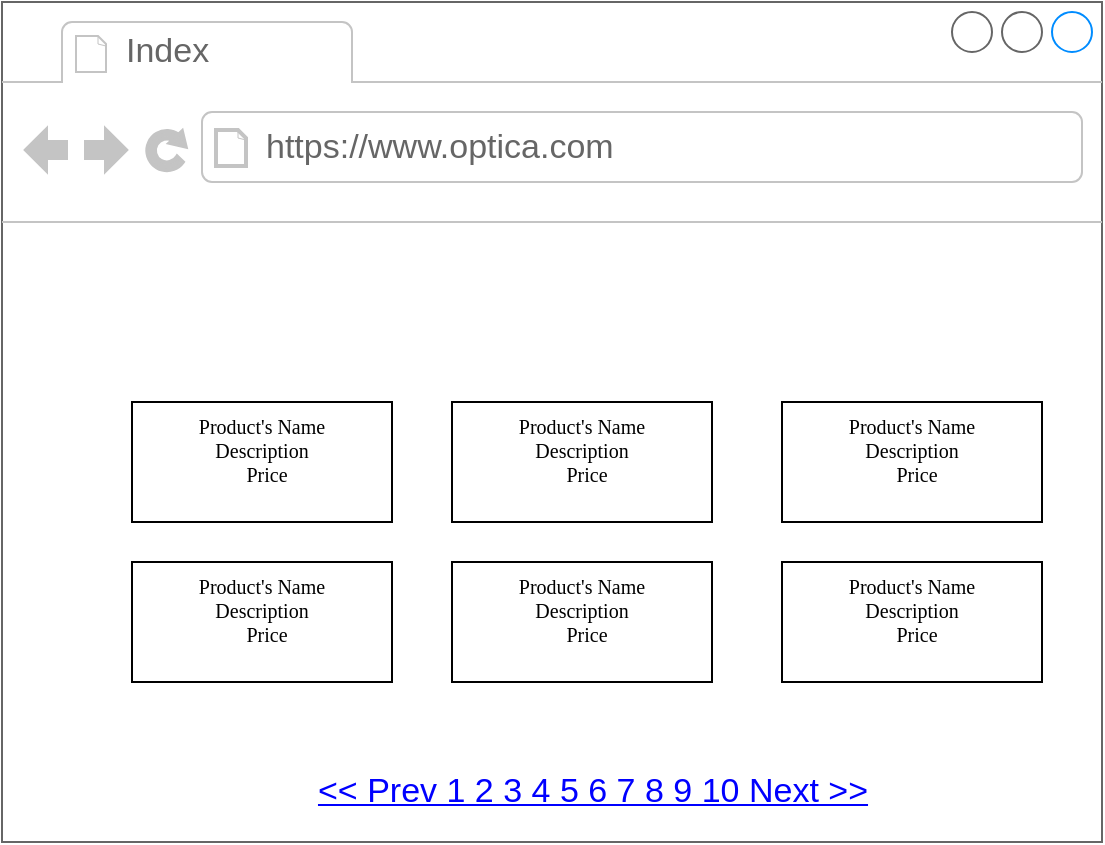 <mxfile version="16.5.3" type="github">
  <diagram id="GGY4r-LrFOgR2UoDkn55" name="Page-1">
    <mxGraphModel dx="827" dy="446" grid="1" gridSize="10" guides="1" tooltips="1" connect="1" arrows="1" fold="1" page="1" pageScale="1" pageWidth="827" pageHeight="1169" math="0" shadow="0">
      <root>
        <mxCell id="0" />
        <mxCell id="1" parent="0" />
        <mxCell id="TqMbBl8GBv6bSO5qLMg6-2" value="" style="strokeWidth=1;shadow=0;dashed=0;align=center;html=1;shape=mxgraph.mockup.containers.browserWindow;rSize=0;strokeColor=#666666;strokeColor2=#008cff;strokeColor3=#c4c4c4;mainText=,;recursiveResize=0;" vertex="1" parent="1">
          <mxGeometry x="400" y="100" width="550" height="420" as="geometry" />
        </mxCell>
        <mxCell id="TqMbBl8GBv6bSO5qLMg6-3" value="&lt;div&gt;Index&lt;/div&gt;" style="strokeWidth=1;shadow=0;dashed=0;align=center;html=1;shape=mxgraph.mockup.containers.anchor;fontSize=17;fontColor=#666666;align=left;" vertex="1" parent="TqMbBl8GBv6bSO5qLMg6-2">
          <mxGeometry x="60" y="12" width="110" height="26" as="geometry" />
        </mxCell>
        <mxCell id="TqMbBl8GBv6bSO5qLMg6-4" value="&lt;div&gt;https://www.optica.com&lt;/div&gt;" style="strokeWidth=1;shadow=0;dashed=0;align=center;html=1;shape=mxgraph.mockup.containers.anchor;rSize=0;fontSize=17;fontColor=#666666;align=left;" vertex="1" parent="TqMbBl8GBv6bSO5qLMg6-2">
          <mxGeometry x="130" y="60" width="250" height="26" as="geometry" />
        </mxCell>
        <mxCell id="TqMbBl8GBv6bSO5qLMg6-5" value="&lt;&lt; Prev 1 2 3 4 5 6 7 8 9 10 Next &gt;&gt;" style="strokeWidth=1;shadow=0;dashed=0;align=center;html=1;shape=mxgraph.mockup.navigation.pagination;linkText=;fontSize=17;fontColor=#0000ff;fontStyle=4;" vertex="1" parent="TqMbBl8GBv6bSO5qLMg6-2">
          <mxGeometry x="120" y="380" width="350" height="30" as="geometry" />
        </mxCell>
        <mxCell id="TqMbBl8GBv6bSO5qLMg6-32" value="" style="group;align=left;fontFamily=Verdana;" vertex="1" connectable="0" parent="TqMbBl8GBv6bSO5qLMg6-2">
          <mxGeometry x="65" y="280" width="455" height="60" as="geometry" />
        </mxCell>
        <mxCell id="TqMbBl8GBv6bSO5qLMg6-6" value="&lt;div style=&quot;font-size: 10px;&quot;&gt;Product&#39;s Name&lt;/div&gt;&lt;div style=&quot;font-size: 10px;&quot;&gt;Description&lt;/div&gt;&lt;div style=&quot;font-size: 10px;&quot;&gt;&lt;span style=&quot;white-space: pre; font-size: 10px;&quot;&gt;	&lt;/span&gt;&lt;span style=&quot;white-space: pre; font-size: 10px;&quot;&gt;	&lt;/span&gt;Price&lt;br style=&quot;font-size: 10px;&quot;&gt;&lt;/div&gt;&lt;div style=&quot;font-size: 10px;&quot;&gt;&lt;br style=&quot;font-size: 10px;&quot;&gt;&lt;/div&gt;" style="rounded=0;whiteSpace=wrap;html=1;align=center;fontFamily=Verdana;fontSize=10;" vertex="1" parent="TqMbBl8GBv6bSO5qLMg6-32">
          <mxGeometry width="130" height="60" as="geometry" />
        </mxCell>
        <mxCell id="TqMbBl8GBv6bSO5qLMg6-13" value="&lt;div style=&quot;font-size: 10px;&quot;&gt;Product&#39;s Name&lt;/div&gt;&lt;div style=&quot;font-size: 10px;&quot;&gt;Description&lt;/div&gt;&lt;div style=&quot;font-size: 10px;&quot;&gt;&lt;span style=&quot;white-space: pre; font-size: 10px;&quot;&gt;	&lt;/span&gt;&lt;span style=&quot;white-space: pre; font-size: 10px;&quot;&gt;	&lt;/span&gt;Price&lt;br style=&quot;font-size: 10px;&quot;&gt;&lt;/div&gt;&lt;div style=&quot;font-size: 10px;&quot;&gt;&lt;br style=&quot;font-size: 10px;&quot;&gt;&lt;/div&gt;" style="rounded=0;whiteSpace=wrap;html=1;align=center;fontFamily=Verdana;fontSize=10;" vertex="1" parent="TqMbBl8GBv6bSO5qLMg6-32">
          <mxGeometry x="160" width="130" height="60" as="geometry" />
        </mxCell>
        <mxCell id="TqMbBl8GBv6bSO5qLMg6-20" value="&lt;div style=&quot;font-size: 10px;&quot;&gt;Product&#39;s Name&lt;/div&gt;&lt;div style=&quot;font-size: 10px;&quot;&gt;Description&lt;/div&gt;&lt;div style=&quot;font-size: 10px;&quot;&gt;&lt;span style=&quot;white-space: pre; font-size: 10px;&quot;&gt;	&lt;/span&gt;&lt;span style=&quot;white-space: pre; font-size: 10px;&quot;&gt;	&lt;/span&gt;Price&lt;br style=&quot;font-size: 10px;&quot;&gt;&lt;/div&gt;&lt;div style=&quot;font-size: 10px;&quot;&gt;&lt;br style=&quot;font-size: 10px;&quot;&gt;&lt;/div&gt;" style="rounded=0;whiteSpace=wrap;html=1;align=center;fontFamily=Verdana;fontSize=10;" vertex="1" parent="TqMbBl8GBv6bSO5qLMg6-32">
          <mxGeometry x="325" width="130" height="60" as="geometry" />
        </mxCell>
        <mxCell id="TqMbBl8GBv6bSO5qLMg6-33" value="" style="group;align=left;fontFamily=Verdana;" vertex="1" connectable="0" parent="TqMbBl8GBv6bSO5qLMg6-2">
          <mxGeometry x="65" y="200" width="455" height="60" as="geometry" />
        </mxCell>
        <mxCell id="TqMbBl8GBv6bSO5qLMg6-34" value="&lt;div style=&quot;font-size: 10px;&quot;&gt;Product&#39;s Name&lt;/div&gt;&lt;div style=&quot;font-size: 10px;&quot;&gt;Description&lt;/div&gt;&lt;div style=&quot;font-size: 10px;&quot;&gt;&lt;span style=&quot;white-space: pre; font-size: 10px;&quot;&gt;	&lt;/span&gt;&lt;span style=&quot;white-space: pre; font-size: 10px;&quot;&gt;	&lt;/span&gt;Price&lt;br style=&quot;font-size: 10px;&quot;&gt;&lt;/div&gt;&lt;div style=&quot;font-size: 10px;&quot;&gt;&lt;br style=&quot;font-size: 10px;&quot;&gt;&lt;/div&gt;" style="rounded=0;whiteSpace=wrap;html=1;align=center;fontFamily=Verdana;fontSize=10;" vertex="1" parent="TqMbBl8GBv6bSO5qLMg6-33">
          <mxGeometry width="130" height="60" as="geometry" />
        </mxCell>
        <mxCell id="TqMbBl8GBv6bSO5qLMg6-35" value="&lt;div style=&quot;font-size: 10px;&quot;&gt;Product&#39;s Name&lt;/div&gt;&lt;div style=&quot;font-size: 10px;&quot;&gt;Description&lt;/div&gt;&lt;div style=&quot;font-size: 10px;&quot;&gt;&lt;span style=&quot;white-space: pre; font-size: 10px;&quot;&gt;	&lt;/span&gt;&lt;span style=&quot;white-space: pre; font-size: 10px;&quot;&gt;	&lt;/span&gt;Price&lt;br style=&quot;font-size: 10px;&quot;&gt;&lt;/div&gt;&lt;div style=&quot;font-size: 10px;&quot;&gt;&lt;br style=&quot;font-size: 10px;&quot;&gt;&lt;/div&gt;" style="rounded=0;whiteSpace=wrap;html=1;align=center;fontFamily=Verdana;fontSize=10;" vertex="1" parent="TqMbBl8GBv6bSO5qLMg6-33">
          <mxGeometry x="160" width="130" height="60" as="geometry" />
        </mxCell>
        <mxCell id="TqMbBl8GBv6bSO5qLMg6-36" value="&lt;div style=&quot;font-size: 10px;&quot;&gt;Product&#39;s Name&lt;/div&gt;&lt;div style=&quot;font-size: 10px;&quot;&gt;Description&lt;/div&gt;&lt;div style=&quot;font-size: 10px;&quot;&gt;&lt;span style=&quot;white-space: pre; font-size: 10px;&quot;&gt;	&lt;/span&gt;&lt;span style=&quot;white-space: pre; font-size: 10px;&quot;&gt;	&lt;/span&gt;Price&lt;br style=&quot;font-size: 10px;&quot;&gt;&lt;/div&gt;&lt;div style=&quot;font-size: 10px;&quot;&gt;&lt;br style=&quot;font-size: 10px;&quot;&gt;&lt;/div&gt;" style="rounded=0;whiteSpace=wrap;html=1;align=center;fontFamily=Verdana;fontSize=10;" vertex="1" parent="TqMbBl8GBv6bSO5qLMg6-33">
          <mxGeometry x="325" width="130" height="60" as="geometry" />
        </mxCell>
      </root>
    </mxGraphModel>
  </diagram>
</mxfile>
